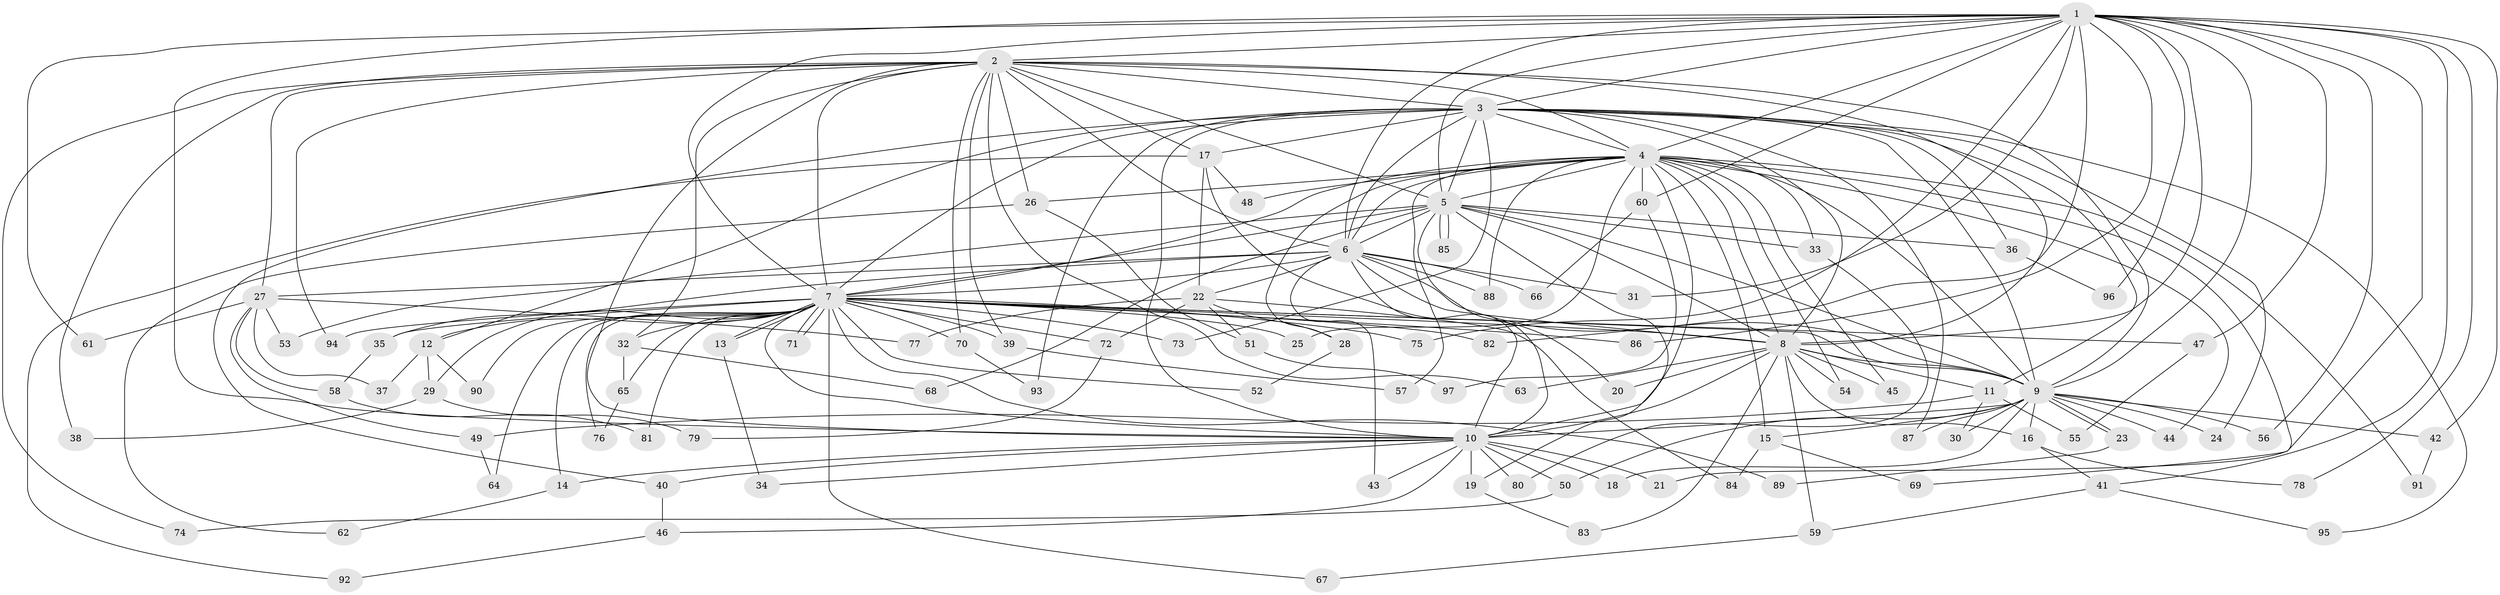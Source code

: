 // coarse degree distribution, {21: 0.013888888888888888, 16: 0.013888888888888888, 17: 0.013888888888888888, 22: 0.027777777777777776, 15: 0.027777777777777776, 32: 0.013888888888888888, 18: 0.013888888888888888, 5: 0.027777777777777776, 4: 0.09722222222222222, 3: 0.18055555555555555, 6: 0.013888888888888888, 2: 0.5277777777777778, 8: 0.013888888888888888, 9: 0.013888888888888888}
// Generated by graph-tools (version 1.1) at 2025/23/03/03/25 07:23:38]
// undirected, 97 vertices, 219 edges
graph export_dot {
graph [start="1"]
  node [color=gray90,style=filled];
  1;
  2;
  3;
  4;
  5;
  6;
  7;
  8;
  9;
  10;
  11;
  12;
  13;
  14;
  15;
  16;
  17;
  18;
  19;
  20;
  21;
  22;
  23;
  24;
  25;
  26;
  27;
  28;
  29;
  30;
  31;
  32;
  33;
  34;
  35;
  36;
  37;
  38;
  39;
  40;
  41;
  42;
  43;
  44;
  45;
  46;
  47;
  48;
  49;
  50;
  51;
  52;
  53;
  54;
  55;
  56;
  57;
  58;
  59;
  60;
  61;
  62;
  63;
  64;
  65;
  66;
  67;
  68;
  69;
  70;
  71;
  72;
  73;
  74;
  75;
  76;
  77;
  78;
  79;
  80;
  81;
  82;
  83;
  84;
  85;
  86;
  87;
  88;
  89;
  90;
  91;
  92;
  93;
  94;
  95;
  96;
  97;
  1 -- 2;
  1 -- 3;
  1 -- 4;
  1 -- 5;
  1 -- 6;
  1 -- 7;
  1 -- 8;
  1 -- 9;
  1 -- 10;
  1 -- 21;
  1 -- 31;
  1 -- 41;
  1 -- 42;
  1 -- 47;
  1 -- 56;
  1 -- 60;
  1 -- 61;
  1 -- 75;
  1 -- 78;
  1 -- 82;
  1 -- 86;
  1 -- 96;
  2 -- 3;
  2 -- 4;
  2 -- 5;
  2 -- 6;
  2 -- 7;
  2 -- 8;
  2 -- 9;
  2 -- 10;
  2 -- 17;
  2 -- 26;
  2 -- 27;
  2 -- 32;
  2 -- 38;
  2 -- 39;
  2 -- 63;
  2 -- 70;
  2 -- 74;
  2 -- 94;
  3 -- 4;
  3 -- 5;
  3 -- 6;
  3 -- 7;
  3 -- 8;
  3 -- 9;
  3 -- 10;
  3 -- 11;
  3 -- 12;
  3 -- 17;
  3 -- 24;
  3 -- 36;
  3 -- 40;
  3 -- 73;
  3 -- 87;
  3 -- 93;
  3 -- 95;
  4 -- 5;
  4 -- 6;
  4 -- 7;
  4 -- 8;
  4 -- 9;
  4 -- 10;
  4 -- 15;
  4 -- 25;
  4 -- 26;
  4 -- 28;
  4 -- 33;
  4 -- 44;
  4 -- 45;
  4 -- 48;
  4 -- 54;
  4 -- 57;
  4 -- 60;
  4 -- 69;
  4 -- 88;
  4 -- 91;
  5 -- 6;
  5 -- 7;
  5 -- 8;
  5 -- 9;
  5 -- 10;
  5 -- 19;
  5 -- 33;
  5 -- 36;
  5 -- 53;
  5 -- 68;
  5 -- 85;
  5 -- 85;
  6 -- 7;
  6 -- 8;
  6 -- 9;
  6 -- 10;
  6 -- 22;
  6 -- 27;
  6 -- 31;
  6 -- 35;
  6 -- 43;
  6 -- 66;
  6 -- 88;
  7 -- 8;
  7 -- 9;
  7 -- 10;
  7 -- 12;
  7 -- 13;
  7 -- 13;
  7 -- 14;
  7 -- 25;
  7 -- 29;
  7 -- 32;
  7 -- 35;
  7 -- 39;
  7 -- 47;
  7 -- 52;
  7 -- 64;
  7 -- 65;
  7 -- 67;
  7 -- 70;
  7 -- 71;
  7 -- 71;
  7 -- 72;
  7 -- 73;
  7 -- 75;
  7 -- 76;
  7 -- 81;
  7 -- 82;
  7 -- 86;
  7 -- 89;
  7 -- 90;
  7 -- 94;
  8 -- 9;
  8 -- 10;
  8 -- 11;
  8 -- 16;
  8 -- 20;
  8 -- 45;
  8 -- 54;
  8 -- 59;
  8 -- 63;
  8 -- 83;
  9 -- 10;
  9 -- 15;
  9 -- 16;
  9 -- 18;
  9 -- 23;
  9 -- 23;
  9 -- 24;
  9 -- 30;
  9 -- 42;
  9 -- 44;
  9 -- 50;
  9 -- 56;
  9 -- 87;
  10 -- 14;
  10 -- 18;
  10 -- 19;
  10 -- 21;
  10 -- 34;
  10 -- 40;
  10 -- 43;
  10 -- 46;
  10 -- 50;
  10 -- 80;
  11 -- 30;
  11 -- 49;
  11 -- 55;
  12 -- 29;
  12 -- 37;
  12 -- 90;
  13 -- 34;
  14 -- 62;
  15 -- 69;
  15 -- 84;
  16 -- 41;
  16 -- 78;
  17 -- 20;
  17 -- 22;
  17 -- 48;
  17 -- 92;
  19 -- 83;
  22 -- 28;
  22 -- 51;
  22 -- 72;
  22 -- 77;
  22 -- 84;
  23 -- 89;
  26 -- 51;
  26 -- 62;
  27 -- 37;
  27 -- 49;
  27 -- 53;
  27 -- 58;
  27 -- 61;
  27 -- 77;
  28 -- 52;
  29 -- 38;
  29 -- 79;
  32 -- 65;
  32 -- 68;
  33 -- 80;
  35 -- 58;
  36 -- 96;
  39 -- 57;
  40 -- 46;
  41 -- 59;
  41 -- 95;
  42 -- 91;
  46 -- 92;
  47 -- 55;
  49 -- 64;
  50 -- 74;
  51 -- 97;
  58 -- 81;
  59 -- 67;
  60 -- 66;
  60 -- 97;
  65 -- 76;
  70 -- 93;
  72 -- 79;
}
